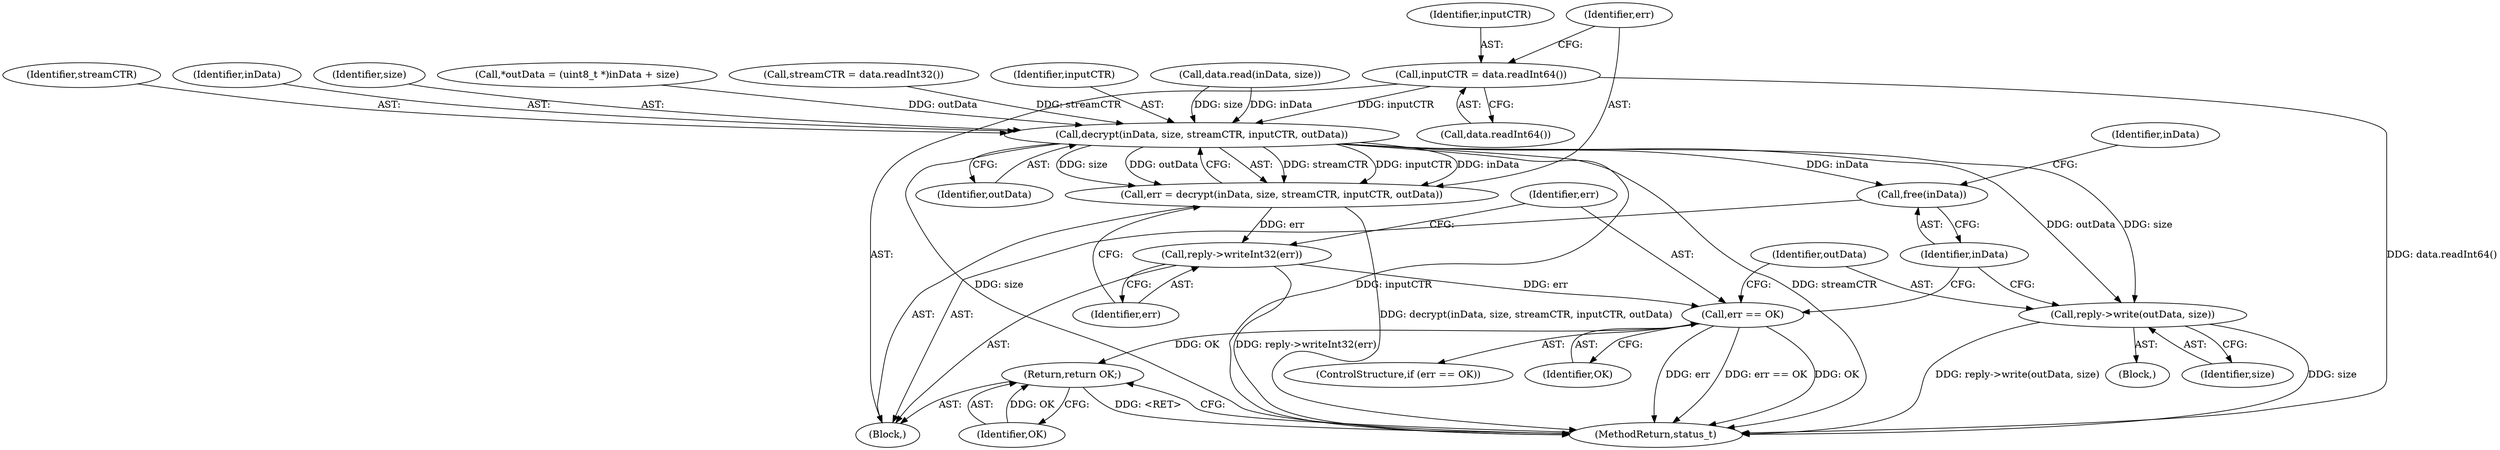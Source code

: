 digraph "0_Android_9667e3eff2d34c3797c3b529370de47b2c1f1bf6@API" {
"1000357" [label="(Call,inputCTR = data.readInt64())"];
"1000363" [label="(Call,decrypt(inData, size, streamCTR, inputCTR, outData))"];
"1000361" [label="(Call,err = decrypt(inData, size, streamCTR, inputCTR, outData))"];
"1000369" [label="(Call,reply->writeInt32(err))"];
"1000372" [label="(Call,err == OK)"];
"1000386" [label="(Return,return OK;)"];
"1000376" [label="(Call,reply->write(outData, size))"];
"1000379" [label="(Call,free(inData))"];
"1000353" [label="(Call,streamCTR = data.readInt32())"];
"1000367" [label="(Identifier,inputCTR)"];
"1000386" [label="(Return,return OK;)"];
"1000369" [label="(Call,reply->writeInt32(err))"];
"1000359" [label="(Call,data.readInt64())"];
"1000374" [label="(Identifier,OK)"];
"1000349" [label="(Call,data.read(inData, size))"];
"1000387" [label="(Identifier,OK)"];
"1000368" [label="(Identifier,outData)"];
"1000358" [label="(Identifier,inputCTR)"];
"1000379" [label="(Call,free(inData))"];
"1000366" [label="(Identifier,streamCTR)"];
"1000363" [label="(Call,decrypt(inData, size, streamCTR, inputCTR, outData))"];
"1000395" [label="(MethodReturn,status_t)"];
"1000364" [label="(Identifier,inData)"];
"1000371" [label="(ControlStructure,if (err == OK))"];
"1000380" [label="(Identifier,inData)"];
"1000308" [label="(Block,)"];
"1000370" [label="(Identifier,err)"];
"1000378" [label="(Identifier,size)"];
"1000382" [label="(Identifier,inData)"];
"1000373" [label="(Identifier,err)"];
"1000376" [label="(Call,reply->write(outData, size))"];
"1000365" [label="(Identifier,size)"];
"1000372" [label="(Call,err == OK)"];
"1000375" [label="(Block,)"];
"1000361" [label="(Call,err = decrypt(inData, size, streamCTR, inputCTR, outData))"];
"1000342" [label="(Call,*outData = (uint8_t *)inData + size)"];
"1000377" [label="(Identifier,outData)"];
"1000362" [label="(Identifier,err)"];
"1000357" [label="(Call,inputCTR = data.readInt64())"];
"1000357" -> "1000308"  [label="AST: "];
"1000357" -> "1000359"  [label="CFG: "];
"1000358" -> "1000357"  [label="AST: "];
"1000359" -> "1000357"  [label="AST: "];
"1000362" -> "1000357"  [label="CFG: "];
"1000357" -> "1000395"  [label="DDG: data.readInt64()"];
"1000357" -> "1000363"  [label="DDG: inputCTR"];
"1000363" -> "1000361"  [label="AST: "];
"1000363" -> "1000368"  [label="CFG: "];
"1000364" -> "1000363"  [label="AST: "];
"1000365" -> "1000363"  [label="AST: "];
"1000366" -> "1000363"  [label="AST: "];
"1000367" -> "1000363"  [label="AST: "];
"1000368" -> "1000363"  [label="AST: "];
"1000361" -> "1000363"  [label="CFG: "];
"1000363" -> "1000395"  [label="DDG: size"];
"1000363" -> "1000395"  [label="DDG: inputCTR"];
"1000363" -> "1000395"  [label="DDG: streamCTR"];
"1000363" -> "1000361"  [label="DDG: streamCTR"];
"1000363" -> "1000361"  [label="DDG: inputCTR"];
"1000363" -> "1000361"  [label="DDG: inData"];
"1000363" -> "1000361"  [label="DDG: size"];
"1000363" -> "1000361"  [label="DDG: outData"];
"1000349" -> "1000363"  [label="DDG: inData"];
"1000349" -> "1000363"  [label="DDG: size"];
"1000353" -> "1000363"  [label="DDG: streamCTR"];
"1000342" -> "1000363"  [label="DDG: outData"];
"1000363" -> "1000376"  [label="DDG: outData"];
"1000363" -> "1000376"  [label="DDG: size"];
"1000363" -> "1000379"  [label="DDG: inData"];
"1000361" -> "1000308"  [label="AST: "];
"1000362" -> "1000361"  [label="AST: "];
"1000370" -> "1000361"  [label="CFG: "];
"1000361" -> "1000395"  [label="DDG: decrypt(inData, size, streamCTR, inputCTR, outData)"];
"1000361" -> "1000369"  [label="DDG: err"];
"1000369" -> "1000308"  [label="AST: "];
"1000369" -> "1000370"  [label="CFG: "];
"1000370" -> "1000369"  [label="AST: "];
"1000373" -> "1000369"  [label="CFG: "];
"1000369" -> "1000395"  [label="DDG: reply->writeInt32(err)"];
"1000369" -> "1000372"  [label="DDG: err"];
"1000372" -> "1000371"  [label="AST: "];
"1000372" -> "1000374"  [label="CFG: "];
"1000373" -> "1000372"  [label="AST: "];
"1000374" -> "1000372"  [label="AST: "];
"1000377" -> "1000372"  [label="CFG: "];
"1000380" -> "1000372"  [label="CFG: "];
"1000372" -> "1000395"  [label="DDG: err"];
"1000372" -> "1000395"  [label="DDG: err == OK"];
"1000372" -> "1000395"  [label="DDG: OK"];
"1000372" -> "1000386"  [label="DDG: OK"];
"1000386" -> "1000308"  [label="AST: "];
"1000386" -> "1000387"  [label="CFG: "];
"1000387" -> "1000386"  [label="AST: "];
"1000395" -> "1000386"  [label="CFG: "];
"1000386" -> "1000395"  [label="DDG: <RET>"];
"1000387" -> "1000386"  [label="DDG: OK"];
"1000376" -> "1000375"  [label="AST: "];
"1000376" -> "1000378"  [label="CFG: "];
"1000377" -> "1000376"  [label="AST: "];
"1000378" -> "1000376"  [label="AST: "];
"1000380" -> "1000376"  [label="CFG: "];
"1000376" -> "1000395"  [label="DDG: reply->write(outData, size)"];
"1000376" -> "1000395"  [label="DDG: size"];
"1000379" -> "1000308"  [label="AST: "];
"1000379" -> "1000380"  [label="CFG: "];
"1000380" -> "1000379"  [label="AST: "];
"1000382" -> "1000379"  [label="CFG: "];
}
